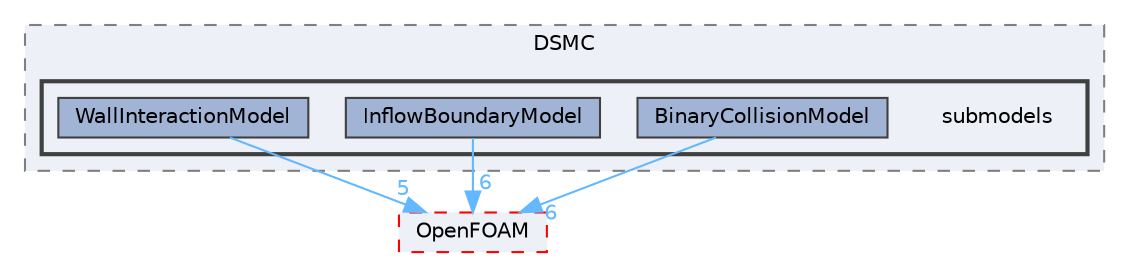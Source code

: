 digraph "src/lagrangian/DSMC/submodels"
{
 // LATEX_PDF_SIZE
  bgcolor="transparent";
  edge [fontname=Helvetica,fontsize=10,labelfontname=Helvetica,labelfontsize=10];
  node [fontname=Helvetica,fontsize=10,shape=box,height=0.2,width=0.4];
  compound=true
  subgraph clusterdir_0edaa91cbfb55b9d84a014d50382efcb {
    graph [ bgcolor="#edf0f7", pencolor="grey50", label="DSMC", fontname=Helvetica,fontsize=10 style="filled,dashed", URL="dir_0edaa91cbfb55b9d84a014d50382efcb.html",tooltip=""]
  subgraph clusterdir_aa5533d18bfe518db8350fc74caf402d {
    graph [ bgcolor="#edf0f7", pencolor="grey25", label="", fontname=Helvetica,fontsize=10 style="filled,bold", URL="dir_aa5533d18bfe518db8350fc74caf402d.html",tooltip=""]
    dir_aa5533d18bfe518db8350fc74caf402d [shape=plaintext, label="submodels"];
  dir_5a016b681099220922dbcc745c32c14c [label="BinaryCollisionModel", fillcolor="#a2b4d6", color="grey25", style="filled", URL="dir_5a016b681099220922dbcc745c32c14c.html",tooltip=""];
  dir_2033f01dbb0ef26f5fa09669b575622a [label="InflowBoundaryModel", fillcolor="#a2b4d6", color="grey25", style="filled", URL="dir_2033f01dbb0ef26f5fa09669b575622a.html",tooltip=""];
  dir_d519d228e0cafd55f925ef35f21d9443 [label="WallInteractionModel", fillcolor="#a2b4d6", color="grey25", style="filled", URL="dir_d519d228e0cafd55f925ef35f21d9443.html",tooltip=""];
  }
  }
  dir_c5473ff19b20e6ec4dfe5c310b3778a8 [label="OpenFOAM", fillcolor="#edf0f7", color="red", style="filled,dashed", URL="dir_c5473ff19b20e6ec4dfe5c310b3778a8.html",tooltip=""];
  dir_5a016b681099220922dbcc745c32c14c->dir_c5473ff19b20e6ec4dfe5c310b3778a8 [headlabel="6", labeldistance=1.5 headhref="dir_000268_002695.html" href="dir_000268_002695.html" color="steelblue1" fontcolor="steelblue1"];
  dir_2033f01dbb0ef26f5fa09669b575622a->dir_c5473ff19b20e6ec4dfe5c310b3778a8 [headlabel="6", labeldistance=1.5 headhref="dir_001846_002695.html" href="dir_001846_002695.html" color="steelblue1" fontcolor="steelblue1"];
  dir_d519d228e0cafd55f925ef35f21d9443->dir_c5473ff19b20e6ec4dfe5c310b3778a8 [headlabel="5", labeldistance=1.5 headhref="dir_004353_002695.html" href="dir_004353_002695.html" color="steelblue1" fontcolor="steelblue1"];
}
